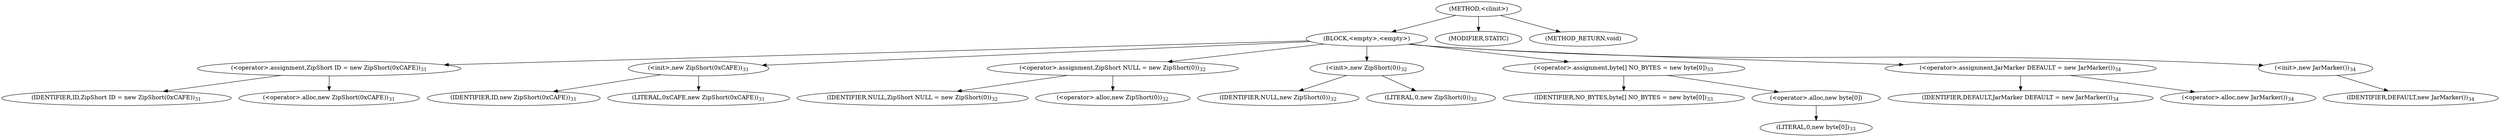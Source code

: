 digraph "&lt;clinit&gt;" {  
"126" [label = <(METHOD,&lt;clinit&gt;)> ]
"127" [label = <(BLOCK,&lt;empty&gt;,&lt;empty&gt;)> ]
"128" [label = <(&lt;operator&gt;.assignment,ZipShort ID = new ZipShort(0xCAFE))<SUB>31</SUB>> ]
"129" [label = <(IDENTIFIER,ID,ZipShort ID = new ZipShort(0xCAFE))<SUB>31</SUB>> ]
"130" [label = <(&lt;operator&gt;.alloc,new ZipShort(0xCAFE))<SUB>31</SUB>> ]
"131" [label = <(&lt;init&gt;,new ZipShort(0xCAFE))<SUB>31</SUB>> ]
"3" [label = <(IDENTIFIER,ID,new ZipShort(0xCAFE))<SUB>31</SUB>> ]
"132" [label = <(LITERAL,0xCAFE,new ZipShort(0xCAFE))<SUB>31</SUB>> ]
"133" [label = <(&lt;operator&gt;.assignment,ZipShort NULL = new ZipShort(0))<SUB>32</SUB>> ]
"134" [label = <(IDENTIFIER,NULL,ZipShort NULL = new ZipShort(0))<SUB>32</SUB>> ]
"135" [label = <(&lt;operator&gt;.alloc,new ZipShort(0))<SUB>32</SUB>> ]
"136" [label = <(&lt;init&gt;,new ZipShort(0))<SUB>32</SUB>> ]
"5" [label = <(IDENTIFIER,NULL,new ZipShort(0))<SUB>32</SUB>> ]
"137" [label = <(LITERAL,0,new ZipShort(0))<SUB>32</SUB>> ]
"138" [label = <(&lt;operator&gt;.assignment,byte[] NO_BYTES = new byte[0])<SUB>33</SUB>> ]
"139" [label = <(IDENTIFIER,NO_BYTES,byte[] NO_BYTES = new byte[0])<SUB>33</SUB>> ]
"140" [label = <(&lt;operator&gt;.alloc,new byte[0])> ]
"141" [label = <(LITERAL,0,new byte[0])<SUB>33</SUB>> ]
"142" [label = <(&lt;operator&gt;.assignment,JarMarker DEFAULT = new JarMarker())<SUB>34</SUB>> ]
"143" [label = <(IDENTIFIER,DEFAULT,JarMarker DEFAULT = new JarMarker())<SUB>34</SUB>> ]
"144" [label = <(&lt;operator&gt;.alloc,new JarMarker())<SUB>34</SUB>> ]
"145" [label = <(&lt;init&gt;,new JarMarker())<SUB>34</SUB>> ]
"7" [label = <(IDENTIFIER,DEFAULT,new JarMarker())<SUB>34</SUB>> ]
"146" [label = <(MODIFIER,STATIC)> ]
"147" [label = <(METHOD_RETURN,void)> ]
  "126" -> "127" 
  "126" -> "146" 
  "126" -> "147" 
  "127" -> "128" 
  "127" -> "131" 
  "127" -> "133" 
  "127" -> "136" 
  "127" -> "138" 
  "127" -> "142" 
  "127" -> "145" 
  "128" -> "129" 
  "128" -> "130" 
  "131" -> "3" 
  "131" -> "132" 
  "133" -> "134" 
  "133" -> "135" 
  "136" -> "5" 
  "136" -> "137" 
  "138" -> "139" 
  "138" -> "140" 
  "140" -> "141" 
  "142" -> "143" 
  "142" -> "144" 
  "145" -> "7" 
}
